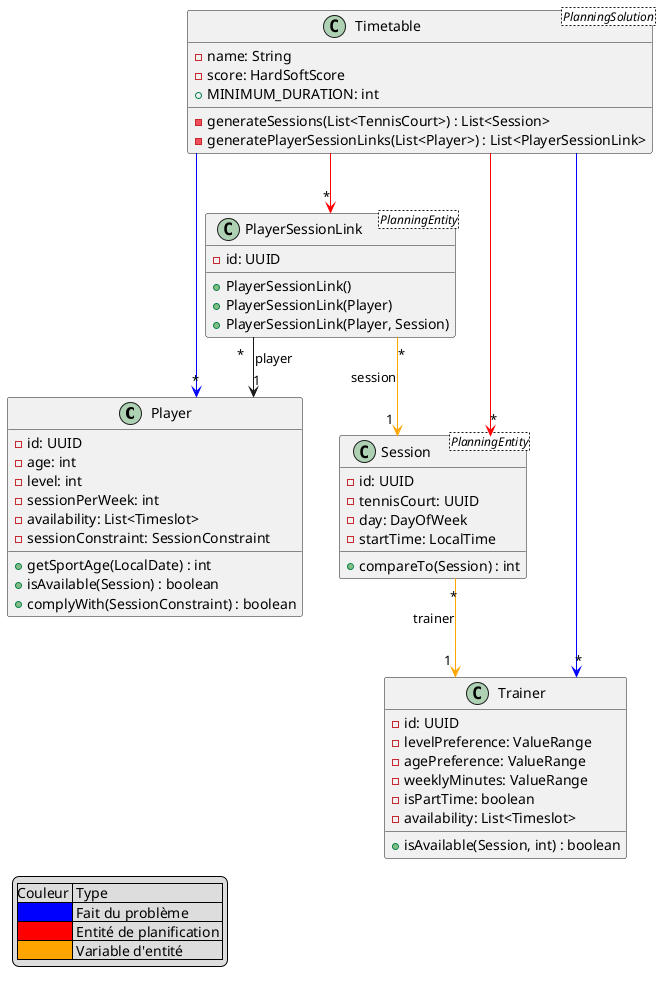 @startuml
top to bottom direction
skinparam linetype ortho

class Player {
  - id: UUID
  - age: int
  - level: int
  - sessionPerWeek: int
  - availability: List<Timeslot>
  - sessionConstraint: SessionConstraint
  + getSportAge(LocalDate) : int
  + isAvailable(Session) : boolean
  + complyWith(SessionConstraint) : boolean
}
class PlayerSessionLink <PlanningEntity> {
  - id: UUID
  + PlayerSessionLink()
  + PlayerSessionLink(Player)
  + PlayerSessionLink(Player, Session)
}
class Session <PlanningEntity> {
  - id: UUID
  - tennisCourt: UUID
  - day: DayOfWeek
  - startTime: LocalTime
  + compareTo(Session) : int
}
class Timetable <PlanningSolution> {
  - name: String
  - score: HardSoftScore
  + MINIMUM_DURATION: int
  - generateSessions(List<TennisCourt>) : List<Session>
  - generatePlayerSessionLinks(List<Player>) : List<PlayerSessionLink>
}
class Trainer {
  - id: UUID
  - levelPreference: ValueRange
  - agePreference: ValueRange
  - weeklyMinutes: ValueRange
  - isPartTime: boolean
  - availability: List<Timeslot>
  + isAvailable(Session, int) : boolean
}

PlayerSessionLink "*" -[#orange]-> "1" Session : session
PlayerSessionLink "*" --> "1" Player : player
Session "*" -[#orange]-> "1" Trainer : trainer

Timetable -[#blue]-> "*" Player
Timetable -[#blue]-> "*" Trainer
Timetable -[#red]-> "*" Session
Timetable -[#red]-> "*" PlayerSessionLink

legend left
    |Couleur | Type |
    |<#blue>| Fait du problème |
    |<#red>| Entité de planification |
    |<#orange>| Variable d'entité |
endlegend
@enduml